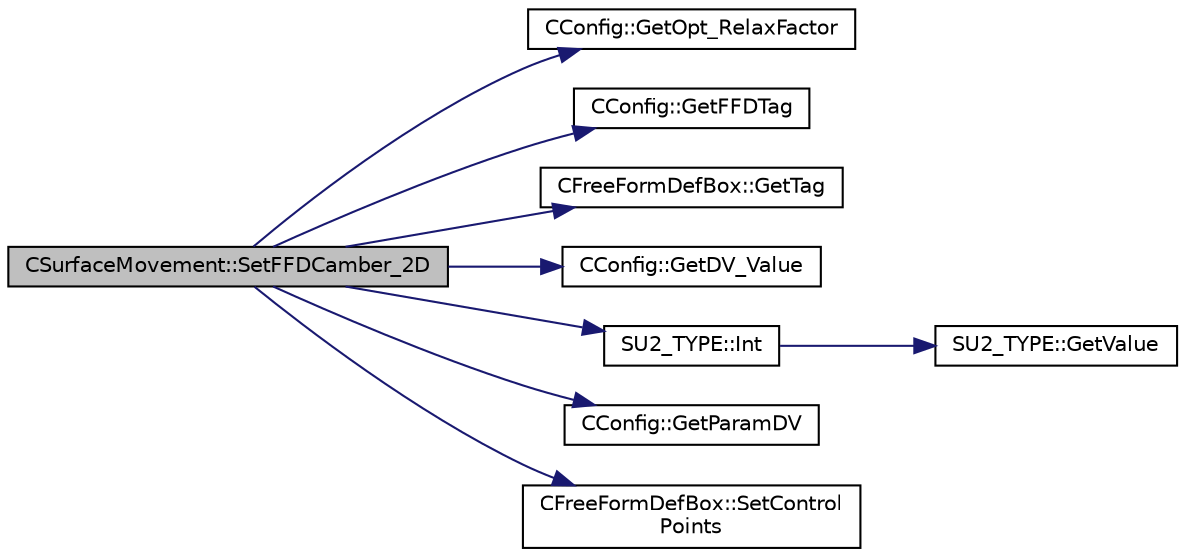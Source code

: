 digraph "CSurfaceMovement::SetFFDCamber_2D"
{
  edge [fontname="Helvetica",fontsize="10",labelfontname="Helvetica",labelfontsize="10"];
  node [fontname="Helvetica",fontsize="10",shape=record];
  rankdir="LR";
  Node492 [label="CSurfaceMovement::SetFFDCamber_2D",height=0.2,width=0.4,color="black", fillcolor="grey75", style="filled", fontcolor="black"];
  Node492 -> Node493 [color="midnightblue",fontsize="10",style="solid",fontname="Helvetica"];
  Node493 [label="CConfig::GetOpt_RelaxFactor",height=0.2,width=0.4,color="black", fillcolor="white", style="filled",URL="$class_c_config.html#affef7bc6016955cb0cf49b3f774bc45a",tooltip="Get the scale factor for the line search. "];
  Node492 -> Node494 [color="midnightblue",fontsize="10",style="solid",fontname="Helvetica"];
  Node494 [label="CConfig::GetFFDTag",height=0.2,width=0.4,color="black", fillcolor="white", style="filled",URL="$class_c_config.html#aac151bc1508af471b8bd6cf67c82bff1",tooltip="Get the FFD Tag of a particular design variable. "];
  Node492 -> Node495 [color="midnightblue",fontsize="10",style="solid",fontname="Helvetica"];
  Node495 [label="CFreeFormDefBox::GetTag",height=0.2,width=0.4,color="black", fillcolor="white", style="filled",URL="$class_c_free_form_def_box.html#a39f3ec89ecaa4c20ca0bf115153f1fb5",tooltip="Get the tag that identify a FFDBox. "];
  Node492 -> Node496 [color="midnightblue",fontsize="10",style="solid",fontname="Helvetica"];
  Node496 [label="CConfig::GetDV_Value",height=0.2,width=0.4,color="black", fillcolor="white", style="filled",URL="$class_c_config.html#ac50165b44d1c286c810585b89cd68f33",tooltip="Value of the design variable step, we use this value in design problems. "];
  Node492 -> Node497 [color="midnightblue",fontsize="10",style="solid",fontname="Helvetica"];
  Node497 [label="SU2_TYPE::Int",height=0.2,width=0.4,color="black", fillcolor="white", style="filled",URL="$namespace_s_u2___t_y_p_e.html#a6b48817766d8a6486caa2807a52f6bae",tooltip="Casts the primitive value to int (uses GetValue, already implemented for each type). "];
  Node497 -> Node498 [color="midnightblue",fontsize="10",style="solid",fontname="Helvetica"];
  Node498 [label="SU2_TYPE::GetValue",height=0.2,width=0.4,color="black", fillcolor="white", style="filled",URL="$namespace_s_u2___t_y_p_e.html#a0ed43473f5a450ce028d088427bf10cb",tooltip="Get the (primitive) value of the datatype (needs to be implemented for each new type). "];
  Node492 -> Node499 [color="midnightblue",fontsize="10",style="solid",fontname="Helvetica"];
  Node499 [label="CConfig::GetParamDV",height=0.2,width=0.4,color="black", fillcolor="white", style="filled",URL="$class_c_config.html#a55ab8fc511c17d4b07ef0b5eea793e61",tooltip="Get a parameter of the particular design variable. "];
  Node492 -> Node500 [color="midnightblue",fontsize="10",style="solid",fontname="Helvetica"];
  Node500 [label="CFreeFormDefBox::SetControl\lPoints",height=0.2,width=0.4,color="black", fillcolor="white", style="filled",URL="$class_c_free_form_def_box.html#aed1fd6c02ebdf7d2124e6b509179e8ad",tooltip="Set the new value of the coordinates of the control points. "];
}
